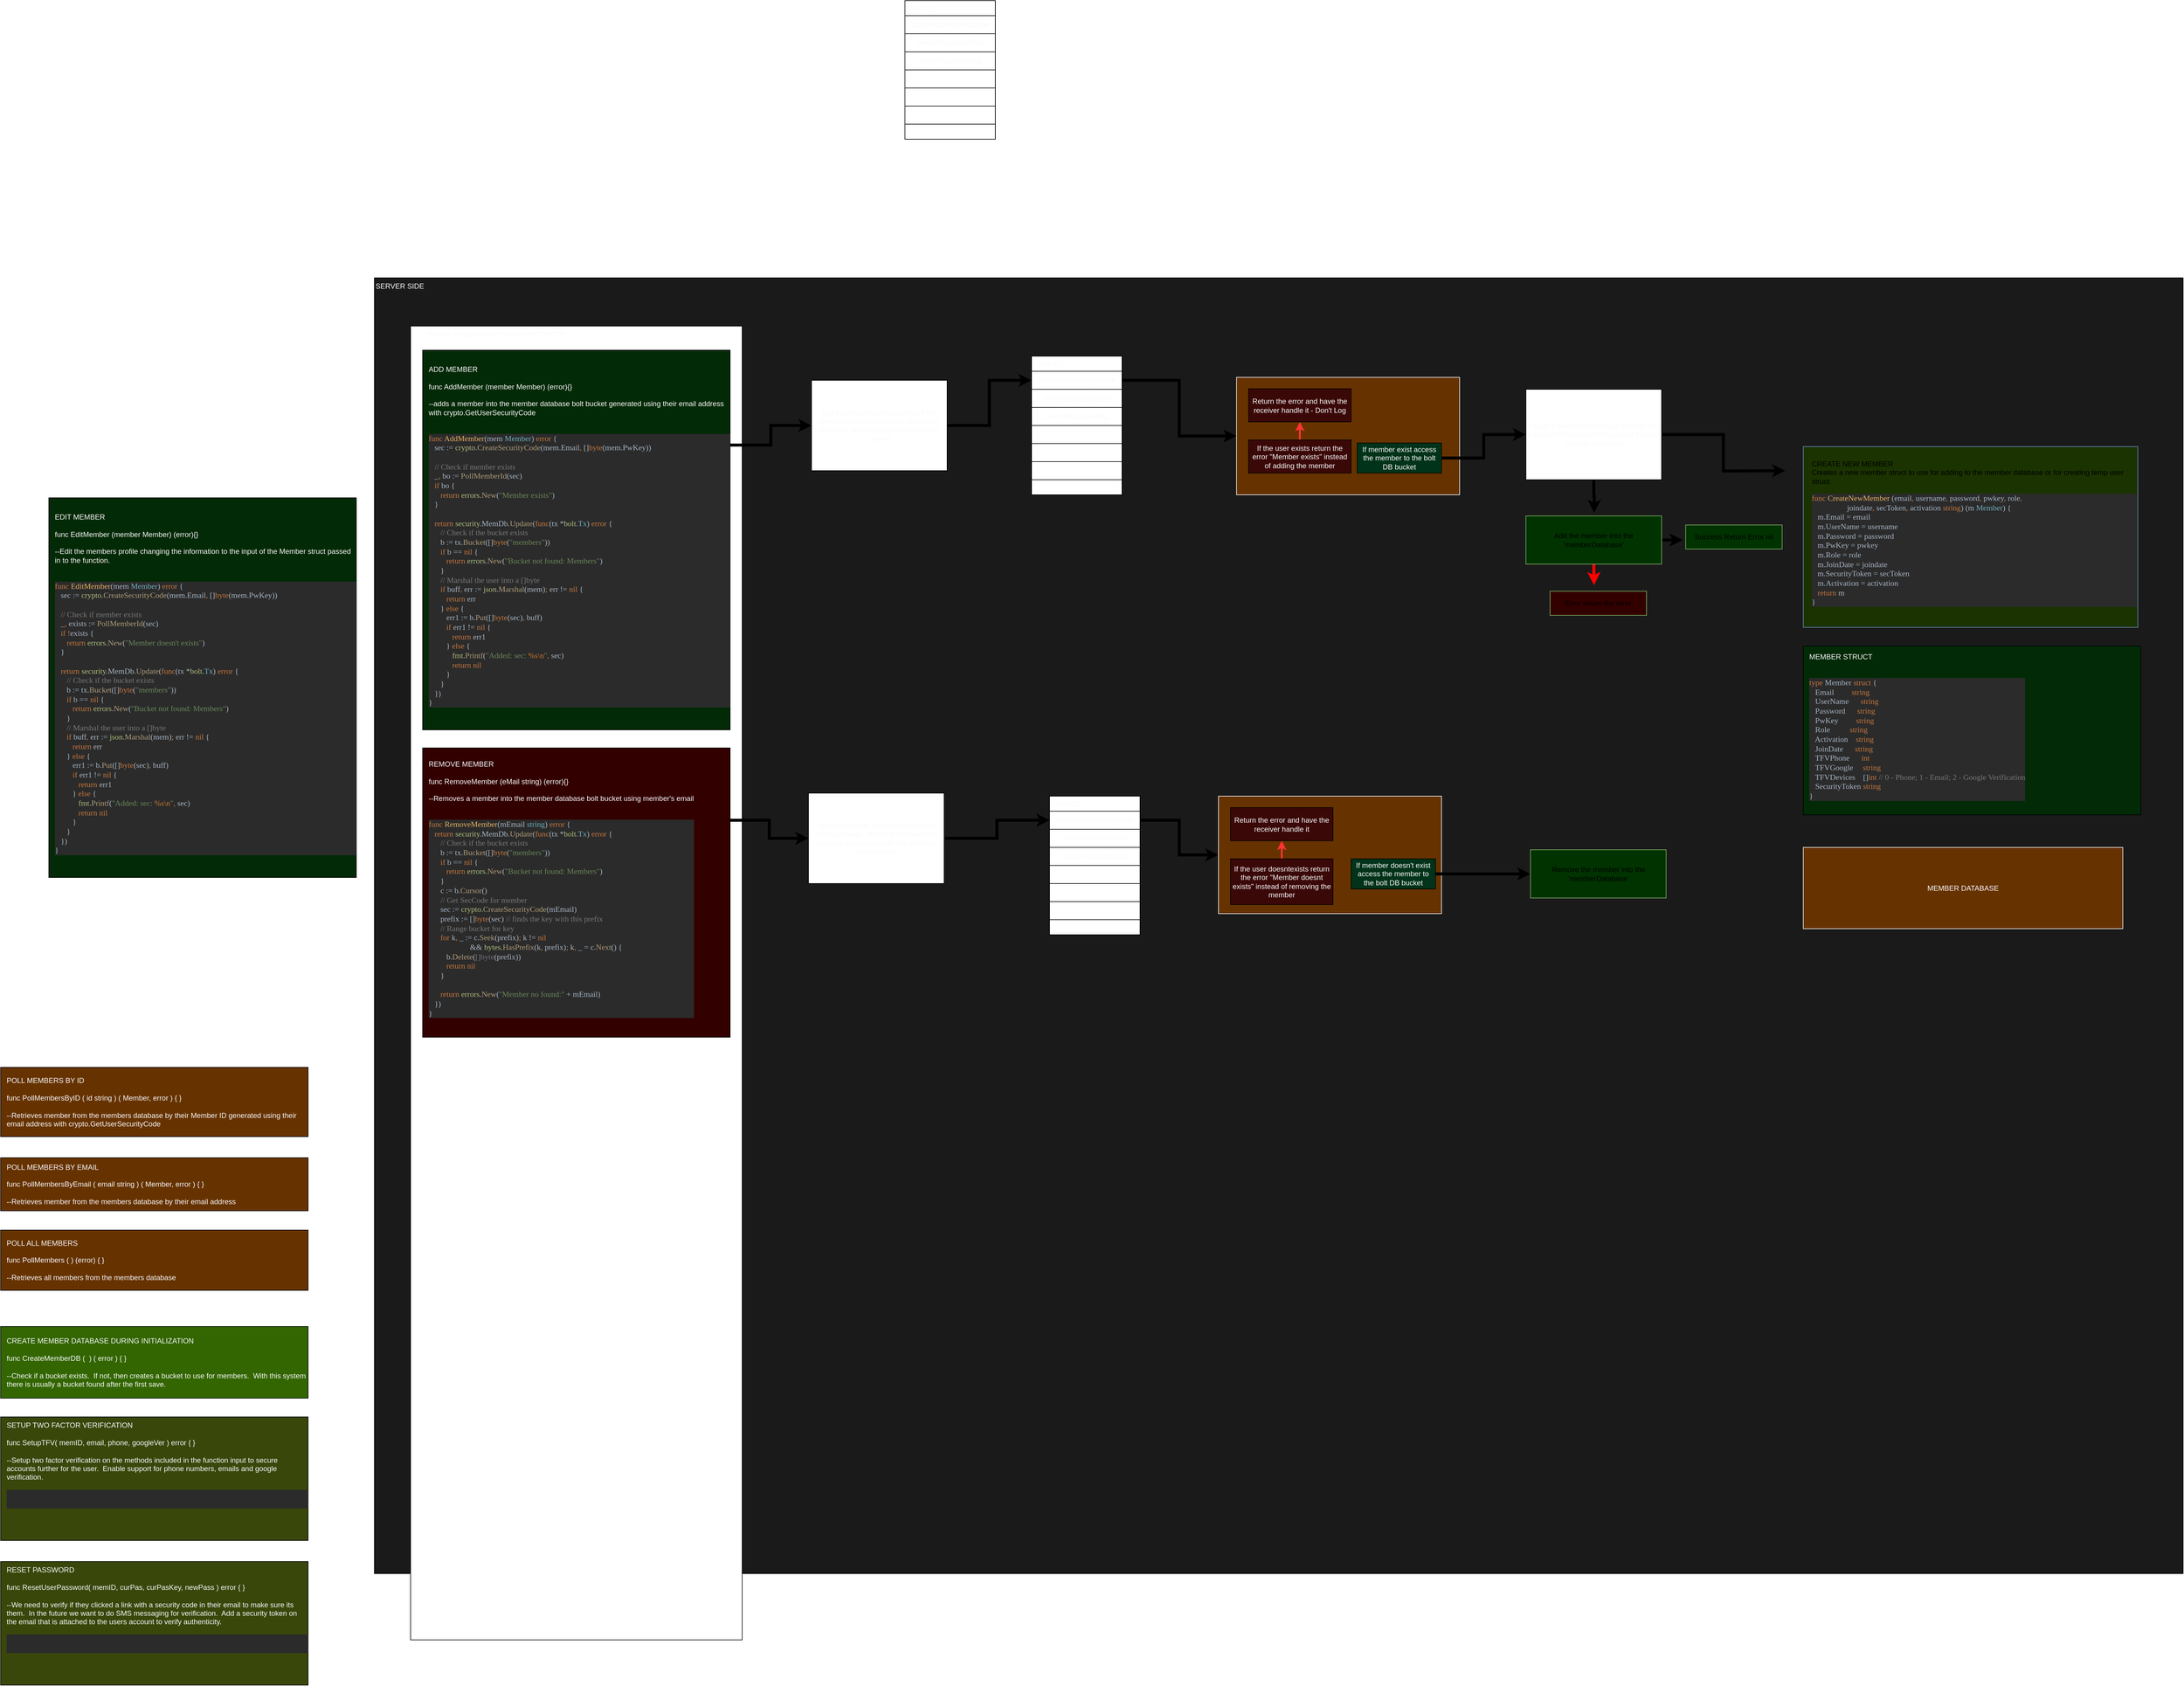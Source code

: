 <mxfile version="12.9.6" type="github">
  <diagram id="ODxXchdAwgTXNLU9TBr1" name="Page-1">
    <mxGraphModel dx="2872" dy="2428" grid="1" gridSize="10" guides="1" tooltips="1" connect="1" arrows="1" fold="1" page="1" pageScale="1" pageWidth="850" pageHeight="1100" math="0" shadow="0">
      <root>
        <mxCell id="0" />
        <mxCell id="1" parent="0" />
        <mxCell id="Krg5OAJmCBE884iFsZVr-60" value="SERVER SIDE" style="rounded=0;whiteSpace=wrap;html=1;fontColor=#FAFAFA;align=left;verticalAlign=top;fillColor=#1A1A1A;movable=1;resizable=1;rotatable=1;deletable=1;editable=1;connectable=1;" parent="1" vertex="1">
          <mxGeometry x="40" y="20" width="3000" height="2150" as="geometry" />
        </mxCell>
        <mxCell id="Krg5OAJmCBE884iFsZVr-41" value="" style="rounded=0;whiteSpace=wrap;html=1;strokeColor=#FFFFFF;fillColor=#663300;align=left;" parent="1" vertex="1">
          <mxGeometry x="1470" y="185" width="370" height="195" as="geometry" />
        </mxCell>
        <mxCell id="Krg5OAJmCBE884iFsZVr-9" value="CRYPTO" style="rounded=0;whiteSpace=wrap;html=1;fontColor=#FAFAFA;align=left;verticalAlign=top;" parent="1" vertex="1">
          <mxGeometry x="1130" y="150" width="150" height="230" as="geometry" />
        </mxCell>
        <mxCell id="Krg5OAJmCBE884iFsZVr-11" value="" style="rounded=0;whiteSpace=wrap;html=1;fontColor=#FAFAFA;" parent="1" vertex="1">
          <mxGeometry x="1130" y="295" width="150" height="30" as="geometry" />
        </mxCell>
        <mxCell id="Krg5OAJmCBE884iFsZVr-12" value="VerifyPasswordReq" style="rounded=0;whiteSpace=wrap;html=1;fontColor=#FAFAFA;" parent="1" vertex="1">
          <mxGeometry x="1130" y="235" width="150" height="30" as="geometry" />
        </mxCell>
        <mxCell id="Krg5OAJmCBE884iFsZVr-13" value="" style="rounded=0;whiteSpace=wrap;html=1;fontColor=#FAFAFA;" parent="1" vertex="1">
          <mxGeometry x="1130" y="325" width="150" height="30" as="geometry" />
        </mxCell>
        <mxCell id="eRZaWDwXWMxtU1EoFf1U-9" style="edgeStyle=orthogonalEdgeStyle;rounded=0;orthogonalLoop=1;jettySize=auto;html=1;exitX=1;exitY=0.5;exitDx=0;exitDy=0;entryX=0;entryY=0.5;entryDx=0;entryDy=0;strokeWidth=5;" edge="1" parent="1" source="Krg5OAJmCBE884iFsZVr-14" target="Krg5OAJmCBE884iFsZVr-41">
          <mxGeometry relative="1" as="geometry" />
        </mxCell>
        <mxCell id="Krg5OAJmCBE884iFsZVr-14" value="GetUserIDSecurityCode" style="rounded=0;whiteSpace=wrap;html=1;fontColor=#FAFAFA;" parent="1" vertex="1">
          <mxGeometry x="1130" y="175" width="150" height="30" as="geometry" />
        </mxCell>
        <mxCell id="Krg5OAJmCBE884iFsZVr-15" value="VerifyPasswordCode" style="rounded=0;whiteSpace=wrap;html=1;fontColor=#FAFAFA;" parent="1" vertex="1">
          <mxGeometry x="1130" y="205" width="150" height="30" as="geometry" />
        </mxCell>
        <mxCell id="Krg5OAJmCBE884iFsZVr-19" value="&amp;nbsp;&amp;nbsp;&amp;nbsp;&amp;nbsp;&amp;nbsp;&amp;nbsp; Member Database/Bolt Buckets METHODS" style="rounded=0;whiteSpace=wrap;html=1;fontColor=#FAFAFA;align=left;verticalAlign=top;" parent="1" vertex="1">
          <mxGeometry x="100" y="100" width="550" height="2180" as="geometry" />
        </mxCell>
        <mxCell id="eRZaWDwXWMxtU1EoFf1U-7" style="edgeStyle=orthogonalEdgeStyle;rounded=0;orthogonalLoop=1;jettySize=auto;html=1;exitX=1;exitY=0.25;exitDx=0;exitDy=0;entryX=0;entryY=0.5;entryDx=0;entryDy=0;strokeWidth=5;" edge="1" parent="1" source="Krg5OAJmCBE884iFsZVr-8" target="Krg5OAJmCBE884iFsZVr-26">
          <mxGeometry relative="1" as="geometry" />
        </mxCell>
        <mxCell id="Krg5OAJmCBE884iFsZVr-8" value="&lt;div&gt;ADD MEMBER&lt;br&gt;&lt;/div&gt;&lt;div&gt;&lt;br&gt;&lt;/div&gt;&lt;div&gt;func AddMember (member Member) (error){}&lt;/div&gt;&lt;div&gt;&lt;br&gt;&lt;/div&gt;&lt;div&gt;--adds a member into the member database bolt bucket generated using their email address with crypto.GetUserSecurityCode&lt;/div&gt;&lt;div&gt;&lt;br&gt;&lt;/div&gt;&lt;div&gt;&lt;pre style=&quot;background-color: #2b2b2b ; color: #a9b7c6 ; font-family: &amp;#34;consolas&amp;#34; ; font-size: 9.8pt&quot;&gt;&lt;span style=&quot;color: #c7773e&quot;&gt;func &lt;/span&gt;&lt;span style=&quot;color: #e6b163&quot;&gt;AddMember&lt;/span&gt;(mem &lt;span style=&quot;color: #6fafbd&quot;&gt;Member&lt;/span&gt;) &lt;span style=&quot;color: #c7773e&quot;&gt;error &lt;/span&gt;{&lt;br&gt;   sec := &lt;span style=&quot;color: #afbf7e&quot;&gt;crypto&lt;/span&gt;.&lt;span style=&quot;color: #b09d79&quot;&gt;CreateSecurityCode&lt;/span&gt;(mem.Email&lt;span style=&quot;color: #cc7832&quot;&gt;, &lt;/span&gt;[]&lt;span style=&quot;color: #c7773e&quot;&gt;byte&lt;/span&gt;(mem.PwKey))&lt;br&gt;&lt;br&gt;   &lt;span style=&quot;color: #787878&quot;&gt;// Check if member exists&lt;br&gt;&lt;/span&gt;&lt;span style=&quot;color: #787878&quot;&gt;   &lt;/span&gt;_&lt;span style=&quot;color: #cc7832&quot;&gt;, &lt;/span&gt;bo := &lt;span style=&quot;color: #b09d79&quot;&gt;PollMemberId&lt;/span&gt;(sec)&lt;br&gt;   &lt;span style=&quot;color: #c7773e&quot;&gt;if &lt;/span&gt;bo {&lt;br&gt;      &lt;span style=&quot;color: #c7773e&quot;&gt;return &lt;/span&gt;&lt;span style=&quot;color: #afbf7e&quot;&gt;errors&lt;/span&gt;.&lt;span style=&quot;color: #b09d79&quot;&gt;New&lt;/span&gt;(&lt;span style=&quot;color: #6a8759&quot;&gt;&quot;Member exists&quot;&lt;/span&gt;)&lt;br&gt;   }&lt;br&gt;&lt;br&gt;   &lt;span style=&quot;color: #c7773e&quot;&gt;return &lt;/span&gt;&lt;span style=&quot;color: #afbf7e&quot;&gt;security&lt;/span&gt;.MemDb.&lt;span style=&quot;color: #b09d79&quot;&gt;Update&lt;/span&gt;(&lt;span style=&quot;color: #c7773e&quot;&gt;func&lt;/span&gt;(tx *&lt;span style=&quot;color: #afbf7e&quot;&gt;bolt&lt;/span&gt;.&lt;span style=&quot;color: #6fafbd&quot;&gt;Tx&lt;/span&gt;) &lt;span style=&quot;color: #c7773e&quot;&gt;error &lt;/span&gt;{&lt;br&gt;      &lt;span style=&quot;color: #787878&quot;&gt;// Check if the bucket exists&lt;br&gt;&lt;/span&gt;&lt;span style=&quot;color: #787878&quot;&gt;      &lt;/span&gt;b := tx.&lt;span style=&quot;color: #b09d79&quot;&gt;Bucket&lt;/span&gt;([]&lt;span style=&quot;color: #c7773e&quot;&gt;byte&lt;/span&gt;(&lt;span style=&quot;color: #6a8759&quot;&gt;&quot;members&quot;&lt;/span&gt;))&lt;br&gt;      &lt;span style=&quot;color: #c7773e&quot;&gt;if &lt;/span&gt;b == &lt;span style=&quot;color: #c7773e&quot;&gt;nil &lt;/span&gt;{&lt;br&gt;         &lt;span style=&quot;color: #c7773e&quot;&gt;return &lt;/span&gt;&lt;span style=&quot;color: #afbf7e&quot;&gt;errors&lt;/span&gt;.&lt;span style=&quot;color: #b09d79&quot;&gt;New&lt;/span&gt;(&lt;span style=&quot;color: #6a8759&quot;&gt;&quot;Bucket not found: Members&quot;&lt;/span&gt;)&lt;br&gt;      }&lt;br&gt;      &lt;span style=&quot;color: #787878&quot;&gt;// Marshal the user into a []byte&lt;br&gt;&lt;/span&gt;&lt;span style=&quot;color: #787878&quot;&gt;      &lt;/span&gt;&lt;span style=&quot;color: #c7773e&quot;&gt;if &lt;/span&gt;buff&lt;span style=&quot;color: #cc7832&quot;&gt;, &lt;/span&gt;err := &lt;span style=&quot;color: #afbf7e&quot;&gt;json&lt;/span&gt;.&lt;span style=&quot;color: #b09d79&quot;&gt;Marshal&lt;/span&gt;(mem)&lt;span style=&quot;color: #cc7832&quot;&gt;; &lt;/span&gt;err != &lt;span style=&quot;color: #c7773e&quot;&gt;nil &lt;/span&gt;{&lt;br&gt;         &lt;span style=&quot;color: #c7773e&quot;&gt;return &lt;/span&gt;err&lt;br&gt;      } &lt;span style=&quot;color: #c7773e&quot;&gt;else &lt;/span&gt;{&lt;br&gt;         err1 := b.&lt;span style=&quot;color: #b09d79&quot;&gt;Put&lt;/span&gt;([]&lt;span style=&quot;color: #c7773e&quot;&gt;byte&lt;/span&gt;(sec)&lt;span style=&quot;color: #cc7832&quot;&gt;, &lt;/span&gt;buff)&lt;br&gt;         &lt;span style=&quot;color: #c7773e&quot;&gt;if &lt;/span&gt;err1 != &lt;span style=&quot;color: #c7773e&quot;&gt;nil &lt;/span&gt;{&lt;br&gt;            &lt;span style=&quot;color: #c7773e&quot;&gt;return &lt;/span&gt;err1&lt;br&gt;         } &lt;span style=&quot;color: #c7773e&quot;&gt;else &lt;/span&gt;{&lt;br&gt;            &lt;span style=&quot;color: #afbf7e&quot;&gt;fmt&lt;/span&gt;.&lt;span style=&quot;color: #b09d79&quot;&gt;Printf&lt;/span&gt;(&lt;span style=&quot;color: #6a8759&quot;&gt;&quot;Added: sec: &lt;/span&gt;&lt;span style=&quot;color: #cc7832&quot;&gt;%s\n&lt;/span&gt;&lt;span style=&quot;color: #6a8759&quot;&gt;&quot;&lt;/span&gt;&lt;span style=&quot;color: #cc7832&quot;&gt;, &lt;/span&gt;sec)&lt;br&gt;            &lt;span style=&quot;color: #c7773e&quot;&gt;return nil&lt;br&gt;&lt;/span&gt;&lt;span style=&quot;color: #c7773e&quot;&gt;         &lt;/span&gt;}&lt;br&gt;      }&lt;br&gt;   })&lt;br&gt;}&lt;/pre&gt;&lt;/div&gt;" style="rounded=0;whiteSpace=wrap;html=1;fontColor=#FAFAFA;align=left;spacingLeft=8;fillColor=#032A06;" parent="1" vertex="1">
          <mxGeometry x="120" y="140" width="510" height="630" as="geometry" />
        </mxCell>
        <mxCell id="eRZaWDwXWMxtU1EoFf1U-29" style="edgeStyle=orthogonalEdgeStyle;rounded=0;orthogonalLoop=1;jettySize=auto;html=1;exitX=1;exitY=0.25;exitDx=0;exitDy=0;entryX=0;entryY=0.5;entryDx=0;entryDy=0;strokeWidth=5;" edge="1" parent="1" source="Krg5OAJmCBE884iFsZVr-21" target="eRZaWDwXWMxtU1EoFf1U-17">
          <mxGeometry relative="1" as="geometry" />
        </mxCell>
        <mxCell id="Krg5OAJmCBE884iFsZVr-21" value="&lt;div&gt;REMOVE MEMBER&lt;br&gt;&lt;/div&gt;&lt;div&gt;&lt;br&gt;&lt;/div&gt;&lt;div&gt;func RemoveMember (eMail string) (error){}&lt;/div&gt;&lt;div&gt;&lt;br&gt;&lt;/div&gt;&lt;div&gt;--Removes a member into the member database bolt bucket using member&#39;s email&lt;br&gt;&lt;/div&gt;&lt;div&gt;&lt;br&gt;&lt;/div&gt;&lt;div&gt;&lt;pre style=&quot;background-color: #2b2b2b ; color: #a9b7c6 ; font-family: &amp;#34;consolas&amp;#34; ; font-size: 9.8pt&quot;&gt;&lt;span style=&quot;color: #c7773e&quot;&gt;func &lt;/span&gt;&lt;span style=&quot;color: #e6b163&quot;&gt;RemoveMember&lt;/span&gt;(mEmail &lt;span style=&quot;color: #6fafbd&quot;&gt;string&lt;/span&gt;) &lt;span style=&quot;color: #c7773e&quot;&gt;error &lt;/span&gt;{&lt;br&gt;   &lt;span style=&quot;color: #c7773e&quot;&gt;return &lt;/span&gt;&lt;span style=&quot;color: #afbf7e&quot;&gt;security&lt;/span&gt;.MemDb.&lt;span style=&quot;color: #b09d79&quot;&gt;Update&lt;/span&gt;(&lt;span style=&quot;color: #c7773e&quot;&gt;func&lt;/span&gt;(tx *&lt;span style=&quot;color: #afbf7e&quot;&gt;bolt&lt;/span&gt;.&lt;span style=&quot;color: #6fafbd&quot;&gt;Tx&lt;/span&gt;) &lt;span style=&quot;color: #c7773e&quot;&gt;error &lt;/span&gt;{&lt;br&gt;      &lt;span style=&quot;color: #787878&quot;&gt;// Check if the bucket exists&lt;br&gt;&lt;/span&gt;&lt;span style=&quot;color: #787878&quot;&gt;      &lt;/span&gt;b := tx.&lt;span style=&quot;color: #b09d79&quot;&gt;Bucket&lt;/span&gt;([]&lt;span style=&quot;color: #c7773e&quot;&gt;byte&lt;/span&gt;(&lt;span style=&quot;color: #6a8759&quot;&gt;&quot;members&quot;&lt;/span&gt;))&lt;br&gt;      &lt;span style=&quot;color: #c7773e&quot;&gt;if &lt;/span&gt;b == &lt;span style=&quot;color: #c7773e&quot;&gt;nil &lt;/span&gt;{&lt;br&gt;         &lt;span style=&quot;color: #c7773e&quot;&gt;return &lt;/span&gt;&lt;span style=&quot;color: #afbf7e&quot;&gt;errors&lt;/span&gt;.&lt;span style=&quot;color: #b09d79&quot;&gt;New&lt;/span&gt;(&lt;span style=&quot;color: #6a8759&quot;&gt;&quot;Bucket not found: Members&quot;&lt;/span&gt;)&lt;br&gt;      }&lt;br&gt;      c := b.&lt;span style=&quot;color: #b09d79&quot;&gt;Cursor&lt;/span&gt;()&lt;br&gt;      &lt;span style=&quot;color: #787878&quot;&gt;// Get SecCode for member&lt;br&gt;&lt;/span&gt;&lt;span style=&quot;color: #787878&quot;&gt;      &lt;/span&gt;sec := &lt;span style=&quot;color: #afbf7e&quot;&gt;crypto&lt;/span&gt;.&lt;span style=&quot;color: #b09d79&quot;&gt;CreateSecurityCode&lt;/span&gt;(mEmail&lt;span style=&quot;color: #6fafbd&quot;&gt;&lt;/span&gt;)&lt;br&gt;      prefix := []&lt;span style=&quot;color: #c7773e&quot;&gt;byte&lt;/span&gt;(sec) &lt;span style=&quot;color: #787878&quot;&gt;// finds the key with this prefix&lt;br&gt;&lt;/span&gt;&lt;span style=&quot;color: #787878&quot;&gt;      // Range bucket for key&lt;br&gt;&lt;/span&gt;&lt;span style=&quot;color: #787878&quot;&gt;      &lt;/span&gt;&lt;span style=&quot;color: #c7773e&quot;&gt;for &lt;/span&gt;k&lt;span style=&quot;color: #cc7832&quot;&gt;, &lt;/span&gt;_ := c.&lt;span style=&quot;color: #b09d79&quot;&gt;Seek&lt;/span&gt;(prefix)&lt;span style=&quot;color: #cc7832&quot;&gt;; &lt;/span&gt;k != &lt;span style=&quot;color: #c7773e&quot;&gt;nil &lt;/span&gt;&lt;br&gt;                     &amp;amp;&amp;amp; &lt;span style=&quot;color: #afbf7e&quot;&gt;bytes&lt;/span&gt;.&lt;span style=&quot;color: #b09d79&quot;&gt;HasPrefix&lt;/span&gt;(k&lt;span style=&quot;color: #cc7832&quot;&gt;, &lt;/span&gt;prefix)&lt;span style=&quot;color: #cc7832&quot;&gt;; &lt;/span&gt;k&lt;span style=&quot;color: #cc7832&quot;&gt;, &lt;/span&gt;_ = c.&lt;span style=&quot;color: #b09d79&quot;&gt;Next&lt;/span&gt;() {&lt;br&gt;         b.&lt;span style=&quot;color: #b09d79&quot;&gt;Delete&lt;/span&gt;(&lt;span style=&quot;color: #72737a&quot;&gt;[]byte&lt;/span&gt;(prefix))&lt;br&gt;         &lt;span style=&quot;color: #c7773e&quot;&gt;return nil&lt;br&gt;&lt;/span&gt;&lt;span style=&quot;color: #c7773e&quot;&gt;      &lt;/span&gt;}&lt;br&gt;&lt;br&gt;      &lt;span style=&quot;color: #c7773e&quot;&gt;return &lt;/span&gt;&lt;span style=&quot;color: #afbf7e&quot;&gt;errors&lt;/span&gt;.&lt;span style=&quot;color: #b09d79&quot;&gt;New&lt;/span&gt;(&lt;span style=&quot;color: #6a8759&quot;&gt;&quot;Member no found:&quot; &lt;/span&gt;+ mEmail&lt;span style=&quot;color: #6fafbd&quot;&gt;&lt;/span&gt;)&lt;br&gt;   })&lt;br&gt;}&lt;/pre&gt;&lt;/div&gt;" style="rounded=0;whiteSpace=wrap;html=1;fontColor=#FAFAFA;align=left;spacingLeft=8;fillColor=#330000;" parent="1" vertex="1">
          <mxGeometry x="120" y="800" width="510" height="480" as="geometry" />
        </mxCell>
        <mxCell id="Krg5OAJmCBE884iFsZVr-22" value="&lt;div&gt;POLL ALL MEMBERS&lt;br&gt;&lt;/div&gt;&lt;div&gt;&lt;br&gt;&lt;/div&gt;&lt;div&gt;func PollMembers ( ) (error) { }&lt;/div&gt;&lt;div&gt;&lt;br&gt;&lt;/div&gt;&lt;div&gt;--Retrieves all members from the members database&lt;br&gt;&lt;/div&gt;" style="rounded=0;whiteSpace=wrap;html=1;fontColor=#FAFAFA;align=left;spacingLeft=8;fillColor=#663300;" parent="1" vertex="1">
          <mxGeometry x="-580" y="1600" width="510" height="100" as="geometry" />
        </mxCell>
        <mxCell id="Krg5OAJmCBE884iFsZVr-23" value="&lt;div&gt;POLL MEMBERS BY ID&lt;br&gt;&lt;/div&gt;&lt;div&gt;&lt;br&gt;&lt;/div&gt;&lt;div&gt;func PollMembersByID ( id string ) ( Member, error ) { }&lt;/div&gt;&lt;div&gt;&lt;br&gt;&lt;/div&gt;&lt;div&gt;--Retrieves member from the members database by their Member ID generated using their email address with crypto.GetUserSecurityCode&lt;br&gt;&lt;/div&gt;" style="rounded=0;whiteSpace=wrap;html=1;fontColor=#FAFAFA;align=left;spacingLeft=8;fillColor=#663300;" parent="1" vertex="1">
          <mxGeometry x="-580" y="1330" width="510" height="115" as="geometry" />
        </mxCell>
        <mxCell id="Krg5OAJmCBE884iFsZVr-24" value="&lt;div&gt;POLL MEMBERS BY EMAIL&lt;br&gt;&lt;/div&gt;&lt;div&gt;&lt;br&gt;&lt;/div&gt;&lt;div&gt;func PollMembersByEmail ( email string ) ( Member, error ) { }&lt;/div&gt;&lt;div&gt;&lt;br&gt;&lt;/div&gt;&lt;div&gt;--Retrieves member from the members database by their email address&lt;br&gt;&lt;/div&gt;" style="rounded=0;whiteSpace=wrap;html=1;fontColor=#FAFAFA;align=left;spacingLeft=8;fillColor=#663300;" parent="1" vertex="1">
          <mxGeometry x="-580" y="1480" width="510" height="88" as="geometry" />
        </mxCell>
        <mxCell id="Krg5OAJmCBE884iFsZVr-25" value="&lt;div&gt;CREATE MEMBER DATABASE DURING INITIALIZATION&lt;br&gt;&lt;/div&gt;&lt;div&gt;&lt;br&gt;&lt;/div&gt;&lt;div&gt;func CreateMemberDB (&amp;nbsp; ) ( error ) { }&lt;/div&gt;&lt;div&gt;&lt;br&gt;&lt;/div&gt;&lt;div&gt;--Check if a bucket exists.&amp;nbsp; If not, then creates a bucket to use for members.&amp;nbsp; With this system there is usually a bucket found after the first save.&lt;br&gt;&lt;/div&gt;" style="rounded=0;whiteSpace=wrap;html=1;fontColor=#FAFAFA;align=left;spacingLeft=8;fillColor=#336600;" parent="1" vertex="1">
          <mxGeometry x="-580" y="1760" width="510" height="119" as="geometry" />
        </mxCell>
        <mxCell id="eRZaWDwXWMxtU1EoFf1U-8" style="edgeStyle=orthogonalEdgeStyle;rounded=0;orthogonalLoop=1;jettySize=auto;html=1;exitX=1;exitY=0.5;exitDx=0;exitDy=0;entryX=0;entryY=0.5;entryDx=0;entryDy=0;strokeWidth=5;" edge="1" parent="1" source="Krg5OAJmCBE884iFsZVr-26" target="Krg5OAJmCBE884iFsZVr-14">
          <mxGeometry relative="1" as="geometry" />
        </mxCell>
        <mxCell id="Krg5OAJmCBE884iFsZVr-26" value="Get the security code to check if the member exists or to use as the key for the value of the member added to the bucket" style="rounded=0;whiteSpace=wrap;html=1;fontColor=#FAFAFA;" parent="1" vertex="1">
          <mxGeometry x="765" y="190" width="225" height="150" as="geometry" />
        </mxCell>
        <mxCell id="Krg5OAJmCBE884iFsZVr-45" style="edgeStyle=orthogonalEdgeStyle;rounded=0;orthogonalLoop=1;jettySize=auto;html=1;exitX=0.5;exitY=0;exitDx=0;exitDy=0;entryX=0.5;entryY=1;entryDx=0;entryDy=0;strokeColor=#FF3333;strokeWidth=3;" parent="1" source="Krg5OAJmCBE884iFsZVr-29" target="Krg5OAJmCBE884iFsZVr-44" edge="1">
          <mxGeometry relative="1" as="geometry" />
        </mxCell>
        <mxCell id="Krg5OAJmCBE884iFsZVr-29" value="If the user exists return the error &quot;Member exists&quot; instead of adding the member" style="rounded=0;whiteSpace=wrap;html=1;fontColor=#FAFAFA;fillColor=#3B0808;" parent="1" vertex="1">
          <mxGeometry x="1490" y="289" width="170" height="55" as="geometry" />
        </mxCell>
        <mxCell id="Krg5OAJmCBE884iFsZVr-33" value="MEMBER DATABASE" style="rounded=0;whiteSpace=wrap;html=1;fontColor=#FAFAFA;strokeColor=#FFFFFF;fillColor=#663300;" parent="1" vertex="1">
          <mxGeometry x="2410" y="965" width="530" height="135" as="geometry" />
        </mxCell>
        <mxCell id="eRZaWDwXWMxtU1EoFf1U-13" style="edgeStyle=orthogonalEdgeStyle;rounded=0;orthogonalLoop=1;jettySize=auto;html=1;exitX=1;exitY=0.5;exitDx=0;exitDy=0;strokeWidth=5;" edge="1" parent="1" source="Krg5OAJmCBE884iFsZVr-35" target="eRZaWDwXWMxtU1EoFf1U-10">
          <mxGeometry relative="1" as="geometry" />
        </mxCell>
        <mxCell id="Krg5OAJmCBE884iFsZVr-35" value="&lt;div&gt;If member exist access the member to the bolt DB bucket&lt;br&gt;&lt;/div&gt;" style="rounded=0;whiteSpace=wrap;html=1;fontColor=#FAFAFA;fillColor=#00331A;" parent="1" vertex="1">
          <mxGeometry x="1670" y="294" width="140" height="50" as="geometry" />
        </mxCell>
        <mxCell id="Krg5OAJmCBE884iFsZVr-44" value="Return the error and have the receiver handle it - Don&#39;t Log" style="rounded=0;whiteSpace=wrap;html=1;fontColor=#FAFAFA;fillColor=#3B0808;" parent="1" vertex="1">
          <mxGeometry x="1490" y="204" width="170" height="55" as="geometry" />
        </mxCell>
        <mxCell id="cZtBj0m-440TL1Us-F3j-1" value="&lt;div&gt;RESET PASSWORD&lt;br&gt;&lt;/div&gt;&lt;div&gt;&lt;br&gt;&lt;/div&gt;&lt;div&gt;func ResetUserPassword( memID, curPas, curPasKey, newPass ) error { }&lt;/div&gt;&lt;div&gt;&lt;br&gt;&lt;/div&gt;&lt;div&gt;--We need to verify if they clicked a link with a security code in their email to make sure its them.&amp;nbsp; In the future we want to do SMS messaging for verification.&amp;nbsp; Add a security token on the email that is attached to the users account to verify authenticity.&lt;br&gt;&lt;/div&gt;&lt;div&gt;&lt;pre style=&quot;background-color: #2b2b2b ; color: #a9b7c6 ; font-family: &amp;#34;consolas&amp;#34; ; font-size: 9.8pt&quot;&gt;&lt;br&gt;&lt;br&gt;&lt;/pre&gt;&lt;/div&gt;" style="rounded=0;whiteSpace=wrap;html=1;fontColor=#FAFAFA;align=left;spacingLeft=8;fillColor=#39470B;verticalAlign=top;" parent="1" vertex="1">
          <mxGeometry x="-580" y="2150" width="510" height="205" as="geometry" />
        </mxCell>
        <mxCell id="cZtBj0m-440TL1Us-F3j-2" value="&lt;div&gt;SETUP TWO FACTOR VERIFICATION&lt;br&gt;&lt;/div&gt;&lt;div&gt;&lt;br&gt;&lt;/div&gt;&lt;div&gt;func SetupTFV( memID, email, phone, googleVer ) error { }&lt;/div&gt;&lt;div&gt;&lt;br&gt;&lt;/div&gt;&lt;div&gt;--Setup two factor verification on the methods included in the function input to secure accounts further for the user.&amp;nbsp; Enable support for phone numbers, emails and google verification.&lt;br&gt;&lt;/div&gt;&lt;div&gt;&lt;pre style=&quot;background-color: #2b2b2b ; color: #a9b7c6 ; font-family: &amp;#34;consolas&amp;#34; ; font-size: 9.8pt&quot;&gt;&lt;br&gt;&lt;br&gt;&lt;/pre&gt;&lt;/div&gt;" style="rounded=0;whiteSpace=wrap;html=1;fontColor=#FAFAFA;align=left;spacingLeft=8;fillColor=#39470B;verticalAlign=top;" parent="1" vertex="1">
          <mxGeometry x="-580" y="1910" width="510" height="205" as="geometry" />
        </mxCell>
        <mxCell id="cZtBj0m-440TL1Us-F3j-3" value="&lt;div&gt;MEMBER STRUCT&lt;br&gt;&lt;/div&gt;&lt;div&gt;&lt;br&gt;&lt;/div&gt;&lt;div&gt;&lt;pre style=&quot;background-color: #2b2b2b ; color: #a9b7c6 ; font-family: &amp;#34;consolas&amp;#34; ; font-size: 9.8pt&quot;&gt;&lt;span style=&quot;color: #c7773e&quot;&gt;type &lt;/span&gt;Member &lt;span style=&quot;color: #c7773e&quot;&gt;struct &lt;/span&gt;{&lt;br&gt;   Email         &lt;span style=&quot;color: #c7773e&quot;&gt;string&lt;br&gt;&lt;/span&gt;&lt;span style=&quot;color: #c7773e&quot;&gt;   &lt;/span&gt;UserName      &lt;span style=&quot;color: #c7773e&quot;&gt;string&lt;br&gt;&lt;/span&gt;&lt;span style=&quot;color: #c7773e&quot;&gt;   &lt;/span&gt;Password      &lt;span style=&quot;color: #c7773e&quot;&gt;string&lt;br&gt;&lt;/span&gt;&lt;span style=&quot;color: #c7773e&quot;&gt;   &lt;/span&gt;PwKey         &lt;span style=&quot;color: #c7773e&quot;&gt;string&lt;br&gt;&lt;/span&gt;&lt;span style=&quot;color: #c7773e&quot;&gt;   &lt;/span&gt;Role          &lt;span style=&quot;color: #c7773e&quot;&gt;string&lt;br&gt;&lt;/span&gt;&lt;span style=&quot;color: #c7773e&quot;&gt;   &lt;/span&gt;Activation    &lt;span style=&quot;color: #c7773e&quot;&gt;string&lt;br&gt;&lt;/span&gt;&lt;span style=&quot;color: #c7773e&quot;&gt;   &lt;/span&gt;JoinDate      &lt;span style=&quot;color: #c7773e&quot;&gt;string&lt;br&gt;&lt;/span&gt;&lt;span style=&quot;color: #c7773e&quot;&gt;   &lt;/span&gt;TFVPhone      &lt;span style=&quot;color: #c7773e&quot;&gt;int&lt;br&gt;&lt;/span&gt;&lt;span style=&quot;color: #c7773e&quot;&gt;   &lt;/span&gt;TFVGoogle     &lt;span style=&quot;color: #c7773e&quot;&gt;string&lt;br&gt;&lt;/span&gt;&lt;span style=&quot;color: #c7773e&quot;&gt;   &lt;/span&gt;TFVDevices    []&lt;span style=&quot;color: #c7773e&quot;&gt;int &lt;/span&gt;&lt;span style=&quot;color: #787878&quot;&gt;// 0 - Phone; 1 - Email; 2 - Google Verification&lt;br&gt;&lt;/span&gt;&lt;span style=&quot;color: #787878&quot;&gt;   &lt;/span&gt;SecurityToken &lt;span style=&quot;color: #c7773e&quot;&gt;string&lt;br&gt;&lt;/span&gt;}&lt;/pre&gt;&lt;/div&gt;" style="rounded=0;whiteSpace=wrap;html=1;fontColor=#FAFAFA;align=left;spacingLeft=8;fillColor=#032A06;" parent="1" vertex="1">
          <mxGeometry x="2410" y="631" width="560" height="280" as="geometry" />
        </mxCell>
        <mxCell id="eRZaWDwXWMxtU1EoFf1U-1" value="CRYPTO" style="rounded=0;whiteSpace=wrap;html=1;fontColor=#FAFAFA;align=left;verticalAlign=top;" vertex="1" parent="1">
          <mxGeometry x="920" y="-440" width="150" height="230" as="geometry" />
        </mxCell>
        <mxCell id="eRZaWDwXWMxtU1EoFf1U-2" value="" style="rounded=0;whiteSpace=wrap;html=1;fontColor=#FAFAFA;" vertex="1" parent="1">
          <mxGeometry x="920" y="-295" width="150" height="30" as="geometry" />
        </mxCell>
        <mxCell id="eRZaWDwXWMxtU1EoFf1U-3" value="VerifyPasswordReq" style="rounded=0;whiteSpace=wrap;html=1;fontColor=#FAFAFA;" vertex="1" parent="1">
          <mxGeometry x="920" y="-355" width="150" height="30" as="geometry" />
        </mxCell>
        <mxCell id="eRZaWDwXWMxtU1EoFf1U-4" value="" style="rounded=0;whiteSpace=wrap;html=1;fontColor=#FAFAFA;" vertex="1" parent="1">
          <mxGeometry x="920" y="-265" width="150" height="30" as="geometry" />
        </mxCell>
        <mxCell id="eRZaWDwXWMxtU1EoFf1U-5" value="GetUserIDSecurityCode" style="rounded=0;whiteSpace=wrap;html=1;fontColor=#FAFAFA;" vertex="1" parent="1">
          <mxGeometry x="920" y="-415" width="150" height="30" as="geometry" />
        </mxCell>
        <mxCell id="eRZaWDwXWMxtU1EoFf1U-6" value="VerifyPasswordCode" style="rounded=0;whiteSpace=wrap;html=1;fontColor=#FAFAFA;" vertex="1" parent="1">
          <mxGeometry x="920" y="-385" width="150" height="30" as="geometry" />
        </mxCell>
        <mxCell id="eRZaWDwXWMxtU1EoFf1U-14" style="edgeStyle=orthogonalEdgeStyle;rounded=0;orthogonalLoop=1;jettySize=auto;html=1;exitX=1;exitY=0.5;exitDx=0;exitDy=0;strokeWidth=5;" edge="1" parent="1" source="eRZaWDwXWMxtU1EoFf1U-10">
          <mxGeometry relative="1" as="geometry">
            <mxPoint x="2380" y="340" as="targetPoint" />
          </mxGeometry>
        </mxCell>
        <mxCell id="eRZaWDwXWMxtU1EoFf1U-34" style="edgeStyle=orthogonalEdgeStyle;rounded=0;orthogonalLoop=1;jettySize=auto;html=1;exitX=0.5;exitY=1;exitDx=0;exitDy=0;strokeWidth=5;" edge="1" parent="1" source="eRZaWDwXWMxtU1EoFf1U-10">
          <mxGeometry relative="1" as="geometry">
            <mxPoint x="2063" y="410" as="targetPoint" />
          </mxGeometry>
        </mxCell>
        <mxCell id="eRZaWDwXWMxtU1EoFf1U-10" value="Create a new Member struct with the new members information for passing into the &#39;member Database&#39;" style="rounded=0;whiteSpace=wrap;html=1;fontColor=#FAFAFA;" vertex="1" parent="1">
          <mxGeometry x="1950" y="205" width="225" height="150" as="geometry" />
        </mxCell>
        <mxCell id="eRZaWDwXWMxtU1EoFf1U-11" value="&lt;div&gt;EDIT MEMBER&lt;br&gt;&lt;/div&gt;&lt;div&gt;&lt;br&gt;&lt;/div&gt;&lt;div&gt;func EditMember (member Member) (error){}&lt;/div&gt;&lt;div&gt;&lt;br&gt;&lt;/div&gt;&lt;div&gt;--Edit the members profile changing the information to the input of the Member struct passed in to the function.&lt;br&gt;&lt;/div&gt;&lt;div&gt;&lt;br&gt;&lt;/div&gt;&lt;div&gt;&lt;pre style=&quot;background-color: #2b2b2b ; color: #a9b7c6 ; font-family: &amp;#34;consolas&amp;#34; ; font-size: 9.8pt&quot;&gt;&lt;span style=&quot;color: #c7773e&quot;&gt;func &lt;/span&gt;&lt;span style=&quot;color: #e6b163&quot;&gt;EditMember&lt;/span&gt;(mem &lt;span style=&quot;color: #6fafbd&quot;&gt;Member&lt;/span&gt;) &lt;span style=&quot;color: #c7773e&quot;&gt;error &lt;/span&gt;{&lt;br&gt;   sec := &lt;span style=&quot;color: #afbf7e&quot;&gt;crypto&lt;/span&gt;.&lt;span style=&quot;color: #b09d79&quot;&gt;CreateSecurityCode&lt;/span&gt;(mem.Email&lt;span style=&quot;color: #cc7832&quot;&gt;, &lt;/span&gt;[]&lt;span style=&quot;color: #c7773e&quot;&gt;byte&lt;/span&gt;(mem.PwKey))&lt;br&gt;&lt;br&gt;   &lt;span style=&quot;color: #787878&quot;&gt;// Check if member exists&lt;br&gt;&lt;/span&gt;&lt;span style=&quot;color: #787878&quot;&gt;   &lt;/span&gt;_&lt;span style=&quot;color: #cc7832&quot;&gt;, &lt;/span&gt;exists := &lt;span style=&quot;color: #b09d79&quot;&gt;PollMemberId&lt;/span&gt;(sec)&lt;br&gt;   &lt;span style=&quot;color: #c7773e&quot;&gt;if !&lt;/span&gt;&lt;span style=&quot;color: #cc7832&quot;&gt;&lt;/span&gt;exists {&lt;br&gt;      &lt;span style=&quot;color: #c7773e&quot;&gt;return &lt;/span&gt;&lt;span style=&quot;color: #afbf7e&quot;&gt;errors&lt;/span&gt;.&lt;span style=&quot;color: #b09d79&quot;&gt;New&lt;/span&gt;(&lt;span style=&quot;color: #6a8759&quot;&gt;&quot;Member doesn&#39;t exists&quot;&lt;/span&gt;)&lt;br&gt;   }&lt;br&gt;&lt;br&gt;   &lt;span style=&quot;color: #c7773e&quot;&gt;return &lt;/span&gt;&lt;span style=&quot;color: #afbf7e&quot;&gt;security&lt;/span&gt;.MemDb.&lt;span style=&quot;color: #b09d79&quot;&gt;Update&lt;/span&gt;(&lt;span style=&quot;color: #c7773e&quot;&gt;func&lt;/span&gt;(tx *&lt;span style=&quot;color: #afbf7e&quot;&gt;bolt&lt;/span&gt;.&lt;span style=&quot;color: #6fafbd&quot;&gt;Tx&lt;/span&gt;) &lt;span style=&quot;color: #c7773e&quot;&gt;error &lt;/span&gt;{&lt;br&gt;      &lt;span style=&quot;color: #787878&quot;&gt;// Check if the bucket exists&lt;br&gt;&lt;/span&gt;&lt;span style=&quot;color: #787878&quot;&gt;      &lt;/span&gt;b := tx.&lt;span style=&quot;color: #b09d79&quot;&gt;Bucket&lt;/span&gt;([]&lt;span style=&quot;color: #c7773e&quot;&gt;byte&lt;/span&gt;(&lt;span style=&quot;color: #6a8759&quot;&gt;&quot;members&quot;&lt;/span&gt;))&lt;br&gt;      &lt;span style=&quot;color: #c7773e&quot;&gt;if &lt;/span&gt;b == &lt;span style=&quot;color: #c7773e&quot;&gt;nil &lt;/span&gt;{&lt;br&gt;         &lt;span style=&quot;color: #c7773e&quot;&gt;return &lt;/span&gt;&lt;span style=&quot;color: #afbf7e&quot;&gt;errors&lt;/span&gt;.&lt;span style=&quot;color: #b09d79&quot;&gt;New&lt;/span&gt;(&lt;span style=&quot;color: #6a8759&quot;&gt;&quot;Bucket not found: Members&quot;&lt;/span&gt;)&lt;br&gt;      }&lt;br&gt;      &lt;span style=&quot;color: #787878&quot;&gt;// Marshal the user into a []byte&lt;br&gt;&lt;/span&gt;&lt;span style=&quot;color: #787878&quot;&gt;      &lt;/span&gt;&lt;span style=&quot;color: #c7773e&quot;&gt;if &lt;/span&gt;buff&lt;span style=&quot;color: #cc7832&quot;&gt;, &lt;/span&gt;err := &lt;span style=&quot;color: #afbf7e&quot;&gt;json&lt;/span&gt;.&lt;span style=&quot;color: #b09d79&quot;&gt;Marshal&lt;/span&gt;(mem)&lt;span style=&quot;color: #cc7832&quot;&gt;; &lt;/span&gt;err != &lt;span style=&quot;color: #c7773e&quot;&gt;nil &lt;/span&gt;{&lt;br&gt;         &lt;span style=&quot;color: #c7773e&quot;&gt;return &lt;/span&gt;err&lt;br&gt;      } &lt;span style=&quot;color: #c7773e&quot;&gt;else &lt;/span&gt;{&lt;br&gt;         err1 := b.&lt;span style=&quot;color: #b09d79&quot;&gt;Put&lt;/span&gt;([]&lt;span style=&quot;color: #c7773e&quot;&gt;byte&lt;/span&gt;(sec)&lt;span style=&quot;color: #cc7832&quot;&gt;, &lt;/span&gt;buff)&lt;br&gt;         &lt;span style=&quot;color: #c7773e&quot;&gt;if &lt;/span&gt;err1 != &lt;span style=&quot;color: #c7773e&quot;&gt;nil &lt;/span&gt;{&lt;br&gt;            &lt;span style=&quot;color: #c7773e&quot;&gt;return &lt;/span&gt;err1&lt;br&gt;         } &lt;span style=&quot;color: #c7773e&quot;&gt;else &lt;/span&gt;{&lt;br&gt;            &lt;span style=&quot;color: #afbf7e&quot;&gt;fmt&lt;/span&gt;.&lt;span style=&quot;color: #b09d79&quot;&gt;Printf&lt;/span&gt;(&lt;span style=&quot;color: #6a8759&quot;&gt;&quot;Added: sec: &lt;/span&gt;&lt;span style=&quot;color: #cc7832&quot;&gt;%s\n&lt;/span&gt;&lt;span style=&quot;color: #6a8759&quot;&gt;&quot;&lt;/span&gt;&lt;span style=&quot;color: #cc7832&quot;&gt;, &lt;/span&gt;sec)&lt;br&gt;            &lt;span style=&quot;color: #c7773e&quot;&gt;return nil&lt;br&gt;&lt;/span&gt;&lt;span style=&quot;color: #c7773e&quot;&gt;         &lt;/span&gt;}&lt;br&gt;      }&lt;br&gt;   })&lt;br&gt;}&lt;/pre&gt;&lt;/div&gt;" style="rounded=0;whiteSpace=wrap;html=1;fontColor=#FAFAFA;align=left;spacingLeft=8;fillColor=#032A06;" vertex="1" parent="1">
          <mxGeometry x="-500" y="385" width="510" height="630" as="geometry" />
        </mxCell>
        <mxCell id="eRZaWDwXWMxtU1EoFf1U-12" value="&lt;div align=&quot;left&quot;&gt;CREATE NEW MEMBER &lt;br&gt;&lt;/div&gt;&lt;div align=&quot;left&quot;&gt;Creates a new member struct to use for adding to the member database or for creating temp user struct.&lt;/div&gt;&lt;div align=&quot;left&quot;&gt;&lt;pre style=&quot;background-color: #2b2b2b ; color: #a9b7c6 ; font-family: &amp;#34;consolas&amp;#34; ; font-size: 9.8pt&quot;&gt;&lt;span style=&quot;color: #c7773e&quot;&gt;func &lt;/span&gt;&lt;span style=&quot;color: #e6b163&quot;&gt;CreateNewMember &lt;/span&gt;(email&lt;span style=&quot;color: #cc7832&quot;&gt;, &lt;/span&gt;username&lt;span style=&quot;color: #cc7832&quot;&gt;, &lt;/span&gt;password&lt;span style=&quot;color: #cc7832&quot;&gt;, &lt;/span&gt;pwkey&lt;span style=&quot;color: #cc7832&quot;&gt;, &lt;/span&gt;role&lt;span style=&quot;color: #cc7832&quot;&gt;,&lt;br&gt;&lt;/span&gt;&lt;span style=&quot;color: #cc7832&quot;&gt;                  &lt;/span&gt;joindate&lt;span style=&quot;color: #cc7832&quot;&gt;, &lt;/span&gt;secToken&lt;span style=&quot;color: #cc7832&quot;&gt;, &lt;/span&gt;activation &lt;span style=&quot;color: #c7773e&quot;&gt;string&lt;/span&gt;) (m &lt;span style=&quot;color: #6fafbd&quot;&gt;Member&lt;/span&gt;) {&lt;br&gt;   m.Email = email&lt;br&gt;   m.UserName = username&lt;br&gt;   m.Password = password&lt;br&gt;   m.PwKey = pwkey&lt;br&gt;   m.Role = role&lt;br&gt;   m.JoinDate = joindate&lt;br&gt;   m.SecurityToken = secToken&lt;br&gt;   m.Activation = activation&lt;br&gt;   &lt;span style=&quot;color: #c7773e&quot;&gt;return &lt;/span&gt;m&lt;br&gt;}&lt;/pre&gt;&lt;/div&gt;" style="rounded=0;whiteSpace=wrap;html=1;spacingLeft=13;fillColor=#1A3300;strokeColor=#6c8ebf;" vertex="1" parent="1">
          <mxGeometry x="2410" y="300" width="555" height="300" as="geometry" />
        </mxCell>
        <mxCell id="eRZaWDwXWMxtU1EoFf1U-37" style="edgeStyle=orthogonalEdgeStyle;rounded=0;orthogonalLoop=1;jettySize=auto;html=1;exitX=1;exitY=0.5;exitDx=0;exitDy=0;strokeWidth=5;" edge="1" parent="1" source="eRZaWDwXWMxtU1EoFf1U-15">
          <mxGeometry relative="1" as="geometry">
            <mxPoint x="2210" y="455" as="targetPoint" />
          </mxGeometry>
        </mxCell>
        <mxCell id="eRZaWDwXWMxtU1EoFf1U-38" style="edgeStyle=orthogonalEdgeStyle;rounded=0;orthogonalLoop=1;jettySize=auto;html=1;exitX=0.5;exitY=1;exitDx=0;exitDy=0;strokeWidth=5;strokeColor=#FF0000;" edge="1" parent="1" source="eRZaWDwXWMxtU1EoFf1U-15">
          <mxGeometry relative="1" as="geometry">
            <mxPoint x="2063" y="530" as="targetPoint" />
          </mxGeometry>
        </mxCell>
        <mxCell id="eRZaWDwXWMxtU1EoFf1U-15" value="Add the member into the &#39;memberDatabase&#39; " style="rounded=0;whiteSpace=wrap;html=1;fillColor=#003300;strokeColor=#82b366;" vertex="1" parent="1">
          <mxGeometry x="1950" y="415" width="225" height="80" as="geometry" />
        </mxCell>
        <mxCell id="eRZaWDwXWMxtU1EoFf1U-30" style="edgeStyle=orthogonalEdgeStyle;rounded=0;orthogonalLoop=1;jettySize=auto;html=1;exitX=1;exitY=0.5;exitDx=0;exitDy=0;entryX=0;entryY=0.5;entryDx=0;entryDy=0;strokeWidth=5;" edge="1" parent="1" source="eRZaWDwXWMxtU1EoFf1U-17" target="eRZaWDwXWMxtU1EoFf1U-22">
          <mxGeometry relative="1" as="geometry" />
        </mxCell>
        <mxCell id="eRZaWDwXWMxtU1EoFf1U-17" value="Get the security code to check if the member exists.&amp;nbsp; If they don&#39;t exist then function should exit with &#39;No Member Found Error&#39;" style="rounded=0;whiteSpace=wrap;html=1;fontColor=#FAFAFA;" vertex="1" parent="1">
          <mxGeometry x="760" y="875" width="225" height="150" as="geometry" />
        </mxCell>
        <mxCell id="eRZaWDwXWMxtU1EoFf1U-18" value="CRYPTO" style="rounded=0;whiteSpace=wrap;html=1;fontColor=#FAFAFA;align=left;verticalAlign=top;" vertex="1" parent="1">
          <mxGeometry x="1160" y="880" width="150" height="230" as="geometry" />
        </mxCell>
        <mxCell id="eRZaWDwXWMxtU1EoFf1U-19" value="" style="rounded=0;whiteSpace=wrap;html=1;fontColor=#FAFAFA;" vertex="1" parent="1">
          <mxGeometry x="1160" y="1025" width="150" height="30" as="geometry" />
        </mxCell>
        <mxCell id="eRZaWDwXWMxtU1EoFf1U-20" value="VerifyPasswordReq" style="rounded=0;whiteSpace=wrap;html=1;fontColor=#FAFAFA;" vertex="1" parent="1">
          <mxGeometry x="1160" y="965" width="150" height="30" as="geometry" />
        </mxCell>
        <mxCell id="eRZaWDwXWMxtU1EoFf1U-21" value="" style="rounded=0;whiteSpace=wrap;html=1;fontColor=#FAFAFA;" vertex="1" parent="1">
          <mxGeometry x="1160" y="1055" width="150" height="30" as="geometry" />
        </mxCell>
        <mxCell id="eRZaWDwXWMxtU1EoFf1U-31" style="edgeStyle=orthogonalEdgeStyle;rounded=0;orthogonalLoop=1;jettySize=auto;html=1;exitX=1;exitY=0.5;exitDx=0;exitDy=0;entryX=0;entryY=0.5;entryDx=0;entryDy=0;strokeWidth=5;" edge="1" parent="1" source="eRZaWDwXWMxtU1EoFf1U-22" target="eRZaWDwXWMxtU1EoFf1U-24">
          <mxGeometry relative="1" as="geometry" />
        </mxCell>
        <mxCell id="eRZaWDwXWMxtU1EoFf1U-22" value="GetUserIDSecurityCode" style="rounded=0;whiteSpace=wrap;html=1;fontColor=#FAFAFA;" vertex="1" parent="1">
          <mxGeometry x="1160" y="905" width="150" height="30" as="geometry" />
        </mxCell>
        <mxCell id="eRZaWDwXWMxtU1EoFf1U-23" value="VerifyPasswordCode" style="rounded=0;whiteSpace=wrap;html=1;fontColor=#FAFAFA;" vertex="1" parent="1">
          <mxGeometry x="1160" y="935" width="150" height="30" as="geometry" />
        </mxCell>
        <mxCell id="eRZaWDwXWMxtU1EoFf1U-24" value="" style="rounded=0;whiteSpace=wrap;html=1;strokeColor=#FFFFFF;fillColor=#663300;align=left;" vertex="1" parent="1">
          <mxGeometry x="1440" y="880" width="370" height="195" as="geometry" />
        </mxCell>
        <mxCell id="eRZaWDwXWMxtU1EoFf1U-25" style="edgeStyle=orthogonalEdgeStyle;rounded=0;orthogonalLoop=1;jettySize=auto;html=1;exitX=0.5;exitY=0;exitDx=0;exitDy=0;entryX=0.5;entryY=1;entryDx=0;entryDy=0;strokeColor=#FF3333;strokeWidth=3;" edge="1" parent="1" source="eRZaWDwXWMxtU1EoFf1U-26" target="eRZaWDwXWMxtU1EoFf1U-28">
          <mxGeometry relative="1" as="geometry" />
        </mxCell>
        <mxCell id="eRZaWDwXWMxtU1EoFf1U-26" value="If the user doesntexists return the error &quot;Member doesnt exists&quot; instead of removing the member" style="rounded=0;whiteSpace=wrap;html=1;fontColor=#FAFAFA;fillColor=#3B0808;" vertex="1" parent="1">
          <mxGeometry x="1460" y="984" width="170" height="76" as="geometry" />
        </mxCell>
        <mxCell id="eRZaWDwXWMxtU1EoFf1U-33" style="edgeStyle=orthogonalEdgeStyle;rounded=0;orthogonalLoop=1;jettySize=auto;html=1;exitX=1;exitY=0.5;exitDx=0;exitDy=0;strokeWidth=5;" edge="1" parent="1" source="eRZaWDwXWMxtU1EoFf1U-27" target="eRZaWDwXWMxtU1EoFf1U-32">
          <mxGeometry relative="1" as="geometry" />
        </mxCell>
        <mxCell id="eRZaWDwXWMxtU1EoFf1U-27" value="&lt;div&gt;If member doesn&#39;t exist access the member to the bolt DB bucket&lt;br&gt;&lt;/div&gt;" style="rounded=0;whiteSpace=wrap;html=1;fontColor=#FAFAFA;fillColor=#00331A;" vertex="1" parent="1">
          <mxGeometry x="1660" y="984" width="140" height="50" as="geometry" />
        </mxCell>
        <mxCell id="eRZaWDwXWMxtU1EoFf1U-28" value="Return the error and have the receiver handle it" style="rounded=0;whiteSpace=wrap;html=1;fontColor=#FAFAFA;fillColor=#3B0808;" vertex="1" parent="1">
          <mxGeometry x="1460" y="899" width="170" height="55" as="geometry" />
        </mxCell>
        <mxCell id="eRZaWDwXWMxtU1EoFf1U-32" value="Remove the member into the &#39;memberDatabase&#39; " style="rounded=0;whiteSpace=wrap;html=1;fillColor=#003300;strokeColor=#82b366;" vertex="1" parent="1">
          <mxGeometry x="1957.5" y="969" width="225" height="80" as="geometry" />
        </mxCell>
        <mxCell id="eRZaWDwXWMxtU1EoFf1U-35" value="Success Return Error nil" style="rounded=0;whiteSpace=wrap;html=1;fillColor=#003300;strokeColor=#82b366;" vertex="1" parent="1">
          <mxGeometry x="2215" y="430" width="160" height="40" as="geometry" />
        </mxCell>
        <mxCell id="eRZaWDwXWMxtU1EoFf1U-36" value="Error return the error" style="rounded=0;whiteSpace=wrap;html=1;fillColor=#330000;strokeColor=#82b366;" vertex="1" parent="1">
          <mxGeometry x="1990" y="540" width="160" height="40" as="geometry" />
        </mxCell>
      </root>
    </mxGraphModel>
  </diagram>
</mxfile>
